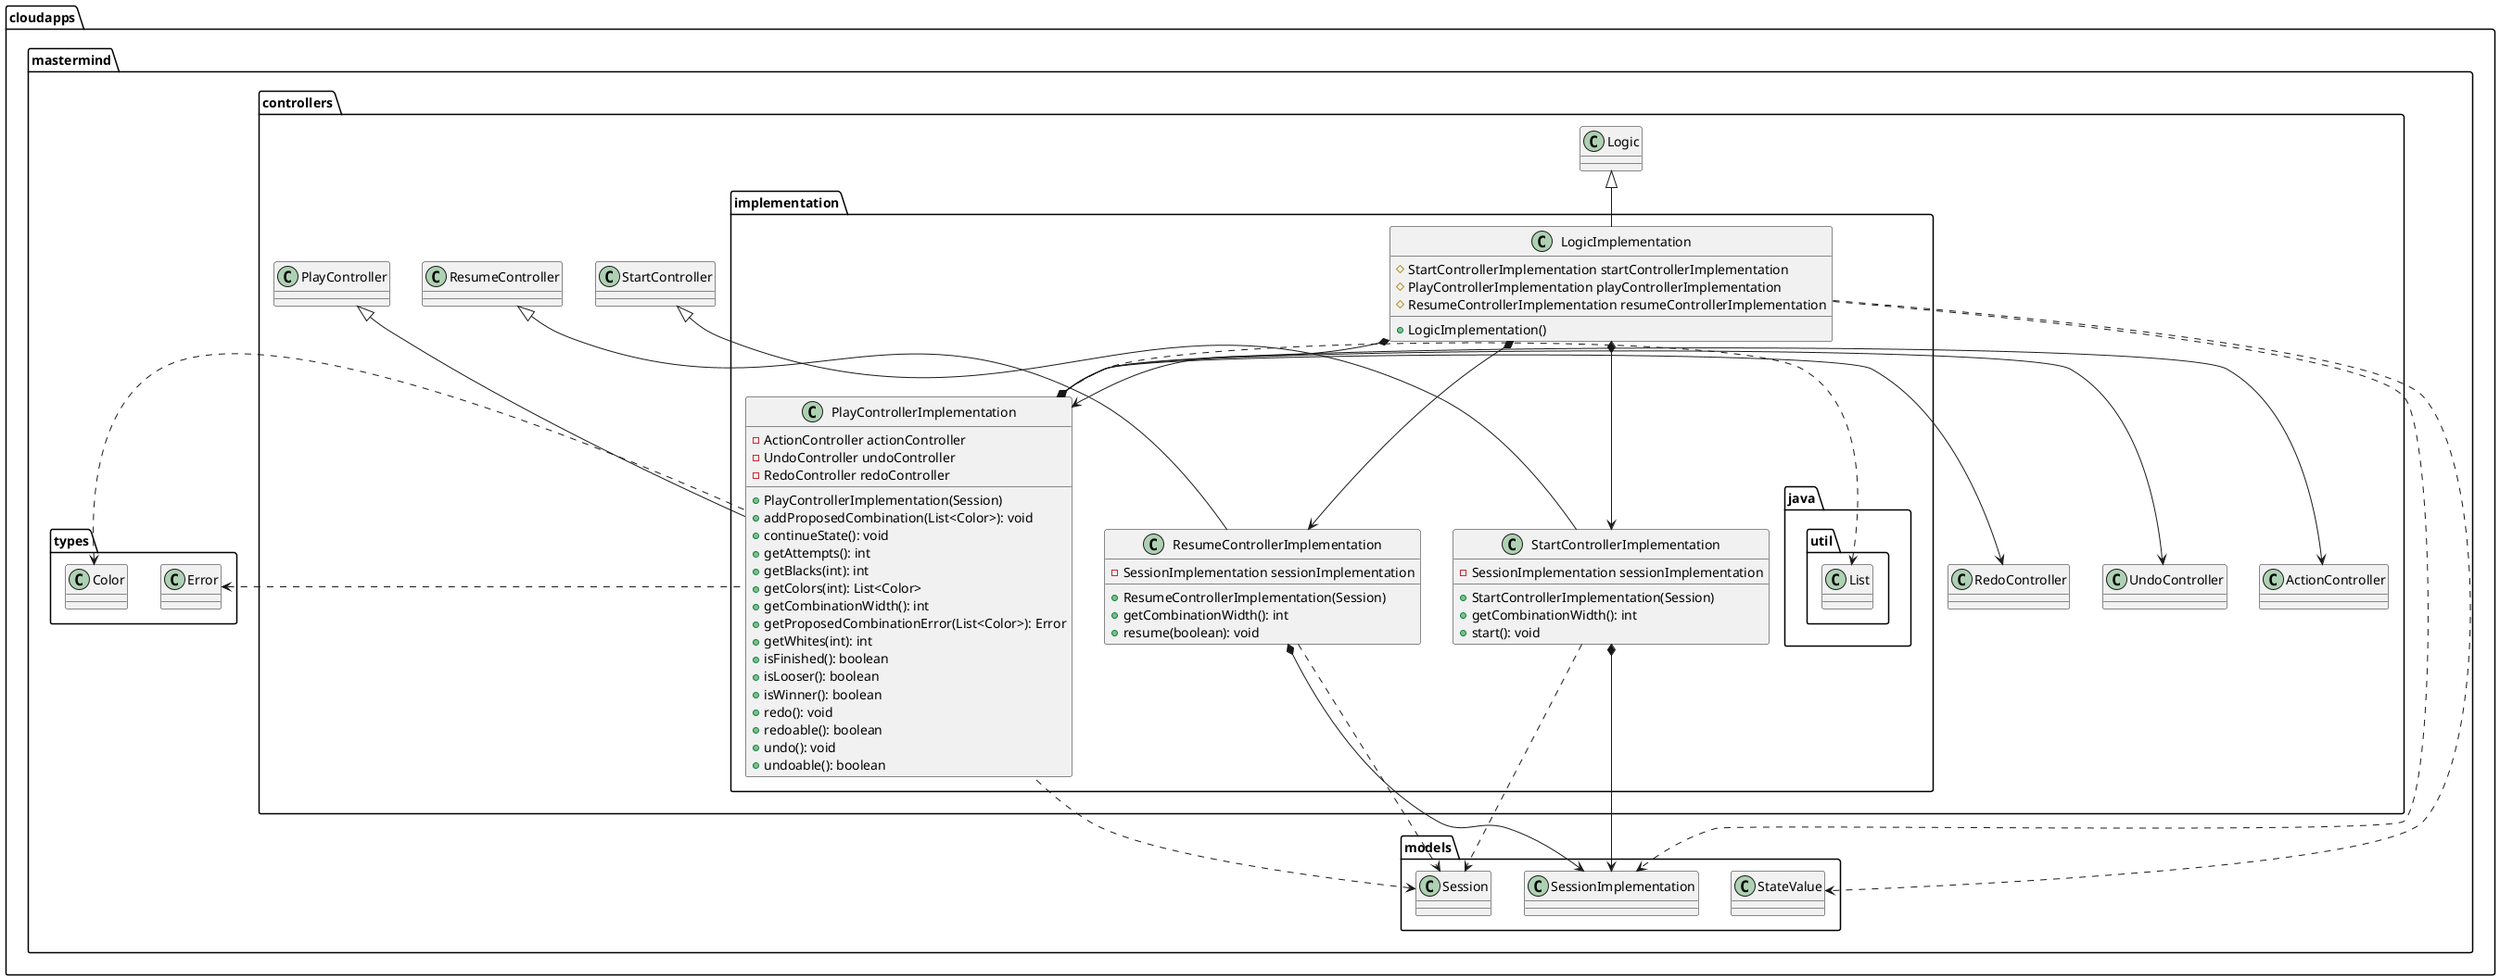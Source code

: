 @startuml Package **cloudapps.mastermind.controllers.implementation**

package "cloudapps.mastermind.controllers.implementation" {
  
  class LogicImplementation extends cloudapps.mastermind.controllers.Logic {
    #StartControllerImplementation startControllerImplementation
    #PlayControllerImplementation playControllerImplementation
    #ResumeControllerImplementation resumeControllerImplementation
    +LogicImplementation()
  }

  class PlayControllerImplementation extends cloudapps.mastermind.controllers.PlayController {
    -ActionController actionController
    -UndoController undoController
    -RedoController redoController
    +PlayControllerImplementation(Session)
    +addProposedCombination(List<Color>): void
    +continueState(): void
    +getAttempts(): int
    +getBlacks(int): int
    +getColors(int): List<Color>
    +getCombinationWidth(): int
    +getProposedCombinationError(List<Color>): Error
    +getWhites(int): int
    +isFinished(): boolean
    +isLooser(): boolean
    +isWinner(): boolean
    +redo(): void
    +redoable(): boolean
    +undo(): void
    +undoable(): boolean
  }

  class ResumeControllerImplementation extends cloudapps.mastermind.controllers.ResumeController {
    -SessionImplementation sessionImplementation
    +ResumeControllerImplementation(Session)
    +getCombinationWidth(): int
    +resume(boolean): void
  }

  class StartControllerImplementation extends cloudapps.mastermind.controllers.StartController {
    -SessionImplementation sessionImplementation
    +StartControllerImplementation(Session)
    +getCombinationWidth(): int
    +start(): void
  }

  LogicImplementation *--> StartControllerImplementation
  LogicImplementation *--> PlayControllerImplementation
  LogicImplementation *--> ResumeControllerImplementation
  LogicImplementation ..> cloudapps.mastermind.models.SessionImplementation
  LogicImplementation ..> cloudapps.mastermind.models.StateValue

  PlayControllerImplementation *-left-> cloudapps.mastermind.controllers.ActionController
  PlayControllerImplementation *-left-> cloudapps.mastermind.controllers.UndoController
  PlayControllerImplementation *-left-> cloudapps.mastermind.controllers.RedoController
  PlayControllerImplementation .left.> cloudapps.mastermind.models.Session
  PlayControllerImplementation .left.> cloudapps.mastermind.types.Color
  PlayControllerImplementation .left.> cloudapps.mastermind.types.Error
  PlayControllerImplementation .left.> java.util.List

  ResumeControllerImplementation *--> cloudapps.mastermind.models.SessionImplementation
  ResumeControllerImplementation ..> cloudapps.mastermind.models.Session

  StartControllerImplementation *--> cloudapps.mastermind.models.SessionImplementation
  StartControllerImplementation ..> cloudapps.mastermind.models.Session

}

@enduml
